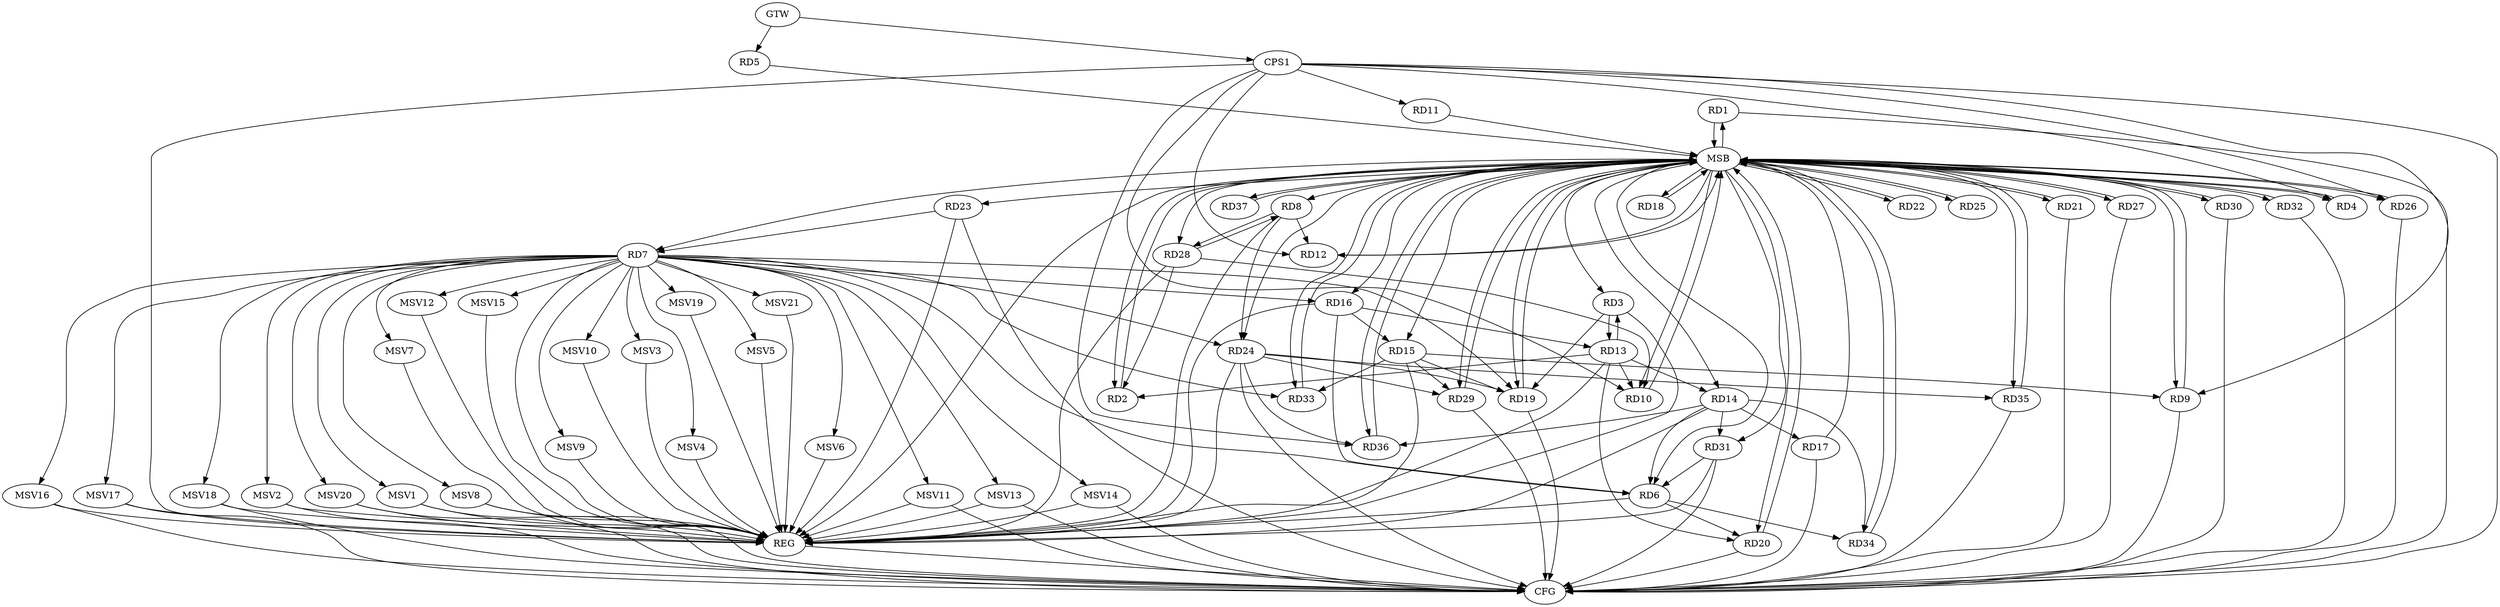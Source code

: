 strict digraph G {
  RD1 [ label="RD1" ];
  RD2 [ label="RD2" ];
  RD3 [ label="RD3" ];
  RD4 [ label="RD4" ];
  RD5 [ label="RD5" ];
  RD6 [ label="RD6" ];
  RD7 [ label="RD7" ];
  RD8 [ label="RD8" ];
  RD9 [ label="RD9" ];
  RD10 [ label="RD10" ];
  RD11 [ label="RD11" ];
  RD12 [ label="RD12" ];
  RD13 [ label="RD13" ];
  RD14 [ label="RD14" ];
  RD15 [ label="RD15" ];
  RD16 [ label="RD16" ];
  RD17 [ label="RD17" ];
  RD18 [ label="RD18" ];
  RD19 [ label="RD19" ];
  RD20 [ label="RD20" ];
  RD21 [ label="RD21" ];
  RD22 [ label="RD22" ];
  RD23 [ label="RD23" ];
  RD24 [ label="RD24" ];
  RD25 [ label="RD25" ];
  RD26 [ label="RD26" ];
  RD27 [ label="RD27" ];
  RD28 [ label="RD28" ];
  RD29 [ label="RD29" ];
  RD30 [ label="RD30" ];
  RD31 [ label="RD31" ];
  RD32 [ label="RD32" ];
  RD33 [ label="RD33" ];
  RD34 [ label="RD34" ];
  RD35 [ label="RD35" ];
  RD36 [ label="RD36" ];
  RD37 [ label="RD37" ];
  CPS1 [ label="CPS1" ];
  GTW [ label="GTW" ];
  REG [ label="REG" ];
  MSB [ label="MSB" ];
  CFG [ label="CFG" ];
  MSV1 [ label="MSV1" ];
  MSV2 [ label="MSV2" ];
  MSV3 [ label="MSV3" ];
  MSV4 [ label="MSV4" ];
  MSV5 [ label="MSV5" ];
  MSV6 [ label="MSV6" ];
  MSV7 [ label="MSV7" ];
  MSV8 [ label="MSV8" ];
  MSV9 [ label="MSV9" ];
  MSV10 [ label="MSV10" ];
  MSV11 [ label="MSV11" ];
  MSV12 [ label="MSV12" ];
  MSV13 [ label="MSV13" ];
  MSV14 [ label="MSV14" ];
  MSV15 [ label="MSV15" ];
  MSV16 [ label="MSV16" ];
  MSV17 [ label="MSV17" ];
  MSV18 [ label="MSV18" ];
  MSV19 [ label="MSV19" ];
  MSV20 [ label="MSV20" ];
  MSV21 [ label="MSV21" ];
  RD13 -> RD2;
  RD28 -> RD2;
  RD3 -> RD13;
  RD13 -> RD3;
  RD3 -> RD19;
  RD7 -> RD6;
  RD14 -> RD6;
  RD16 -> RD6;
  RD6 -> RD20;
  RD31 -> RD6;
  RD6 -> RD34;
  RD7 -> RD16;
  RD7 -> RD19;
  RD23 -> RD7;
  RD7 -> RD24;
  RD7 -> RD33;
  RD8 -> RD12;
  RD8 -> RD24;
  RD8 -> RD28;
  RD28 -> RD8;
  RD15 -> RD9;
  RD13 -> RD10;
  RD28 -> RD10;
  RD13 -> RD14;
  RD16 -> RD13;
  RD13 -> RD20;
  RD14 -> RD17;
  RD14 -> RD31;
  RD14 -> RD34;
  RD14 -> RD36;
  RD16 -> RD15;
  RD15 -> RD19;
  RD15 -> RD29;
  RD15 -> RD33;
  RD24 -> RD19;
  RD24 -> RD29;
  RD24 -> RD35;
  RD24 -> RD36;
  CPS1 -> RD36;
  CPS1 -> RD10;
  CPS1 -> RD12;
  CPS1 -> RD9;
  CPS1 -> RD4;
  CPS1 -> RD11;
  CPS1 -> RD26;
  GTW -> RD5;
  GTW -> CPS1;
  RD3 -> REG;
  RD6 -> REG;
  RD7 -> REG;
  RD8 -> REG;
  RD13 -> REG;
  RD14 -> REG;
  RD15 -> REG;
  RD16 -> REG;
  RD23 -> REG;
  RD24 -> REG;
  RD28 -> REG;
  RD31 -> REG;
  CPS1 -> REG;
  RD1 -> MSB;
  MSB -> RD4;
  MSB -> RD8;
  MSB -> RD12;
  MSB -> RD16;
  MSB -> RD18;
  MSB -> RD24;
  MSB -> RD33;
  MSB -> REG;
  RD2 -> MSB;
  MSB -> RD1;
  MSB -> RD9;
  MSB -> RD35;
  MSB -> RD36;
  RD4 -> MSB;
  MSB -> RD10;
  MSB -> RD25;
  MSB -> RD34;
  RD5 -> MSB;
  MSB -> RD3;
  MSB -> RD14;
  MSB -> RD28;
  RD9 -> MSB;
  MSB -> RD2;
  MSB -> RD19;
  MSB -> RD22;
  MSB -> RD26;
  MSB -> RD27;
  RD10 -> MSB;
  MSB -> RD29;
  RD11 -> MSB;
  RD12 -> MSB;
  MSB -> RD30;
  RD17 -> MSB;
  MSB -> RD6;
  MSB -> RD37;
  RD18 -> MSB;
  MSB -> RD20;
  MSB -> RD32;
  RD19 -> MSB;
  RD20 -> MSB;
  MSB -> RD23;
  RD21 -> MSB;
  MSB -> RD7;
  RD22 -> MSB;
  RD25 -> MSB;
  RD26 -> MSB;
  RD27 -> MSB;
  MSB -> RD15;
  MSB -> RD31;
  RD29 -> MSB;
  MSB -> RD21;
  RD30 -> MSB;
  RD32 -> MSB;
  RD33 -> MSB;
  RD34 -> MSB;
  RD35 -> MSB;
  RD36 -> MSB;
  RD37 -> MSB;
  RD27 -> CFG;
  RD23 -> CFG;
  RD20 -> CFG;
  RD19 -> CFG;
  RD26 -> CFG;
  RD17 -> CFG;
  RD30 -> CFG;
  CPS1 -> CFG;
  RD31 -> CFG;
  RD35 -> CFG;
  RD32 -> CFG;
  RD24 -> CFG;
  RD29 -> CFG;
  RD9 -> CFG;
  RD1 -> CFG;
  RD21 -> CFG;
  REG -> CFG;
  RD7 -> MSV1;
  RD7 -> MSV2;
  RD7 -> MSV3;
  MSV1 -> REG;
  MSV1 -> CFG;
  MSV2 -> REG;
  MSV2 -> CFG;
  MSV3 -> REG;
  RD7 -> MSV4;
  RD7 -> MSV5;
  MSV4 -> REG;
  MSV5 -> REG;
  RD7 -> MSV6;
  MSV6 -> REG;
  RD7 -> MSV7;
  RD7 -> MSV8;
  RD7 -> MSV9;
  RD7 -> MSV10;
  MSV7 -> REG;
  MSV8 -> REG;
  MSV8 -> CFG;
  MSV9 -> REG;
  MSV10 -> REG;
  RD7 -> MSV11;
  RD7 -> MSV12;
  MSV11 -> REG;
  MSV11 -> CFG;
  MSV12 -> REG;
  RD7 -> MSV13;
  MSV13 -> REG;
  MSV13 -> CFG;
  RD7 -> MSV14;
  RD7 -> MSV15;
  MSV14 -> REG;
  MSV14 -> CFG;
  MSV15 -> REG;
  RD7 -> MSV16;
  MSV16 -> REG;
  MSV16 -> CFG;
  RD7 -> MSV17;
  RD7 -> MSV18;
  MSV17 -> REG;
  MSV17 -> CFG;
  MSV18 -> REG;
  MSV18 -> CFG;
  RD7 -> MSV19;
  RD7 -> MSV20;
  MSV19 -> REG;
  MSV20 -> REG;
  MSV20 -> CFG;
  RD7 -> MSV21;
  MSV21 -> REG;
}
